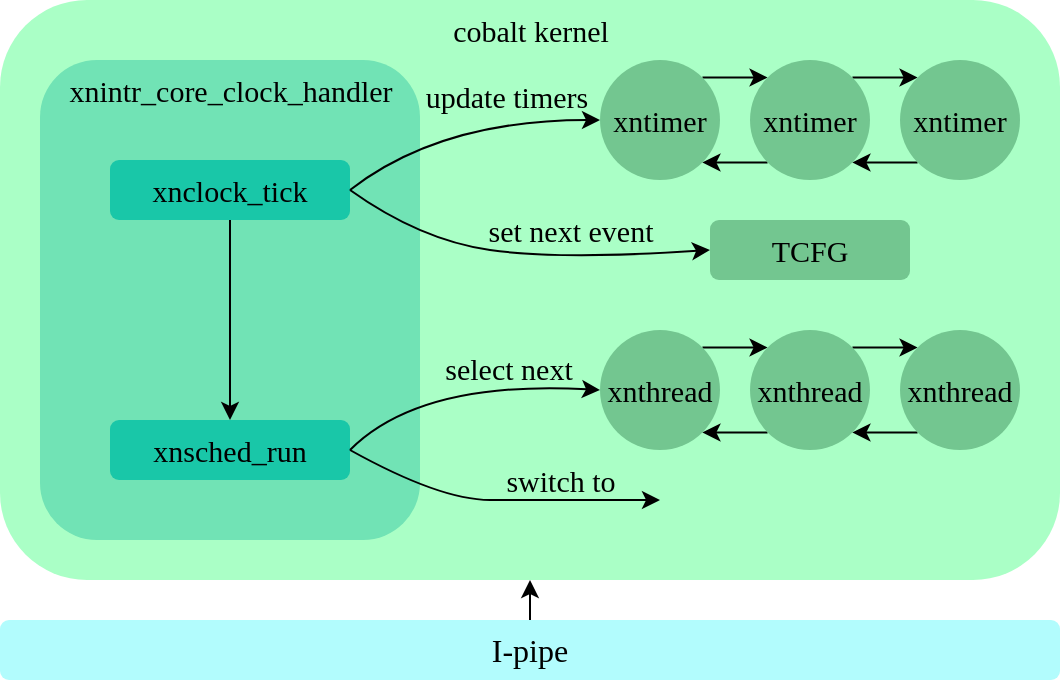 <mxfile scale="1" border="0" disableSvgWarning="true" version="20.8.16" type="device"><diagram id="-jjQkb2CXfaVrQBBxeze" name="Page-1"><mxGraphModel dx="600" dy="378" grid="1" gridSize="10" guides="1" tooltips="1" connect="1" arrows="1" fold="1" page="1" pageScale="1" pageWidth="827" pageHeight="1169" math="0" shadow="0"><root><mxCell id="0"/><mxCell id="1" parent="0"/><mxCell id="NmiBqK4iaCwrHmGQjzTz-57" style="edgeStyle=orthogonalEdgeStyle;rounded=0;orthogonalLoop=1;jettySize=auto;html=1;exitX=0.5;exitY=0;exitDx=0;exitDy=0;entryX=0.5;entryY=1;entryDx=0;entryDy=0;fontFamily=Times New Roman;fontSize=15;" edge="1" parent="1" source="3" target="4"><mxGeometry relative="1" as="geometry"/></mxCell><mxCell id="3" value="I-pipe" style="rounded=1;whiteSpace=wrap;html=1;fontFamily=Times New Roman;fontSize=16;fillColor=#B2FCFD;gradientColor=none;fontStyle=0;strokeColor=none;fontColor=#000000;labelBackgroundColor=none;" parent="1" vertex="1"><mxGeometry x="160" y="900" width="530" height="30" as="geometry"/></mxCell><mxCell id="4" value="" style="rounded=1;whiteSpace=wrap;html=1;fontFamily=Times New Roman;fontSize=16;fillColor=#AAFFC6;gradientColor=none;fontStyle=0;strokeColor=none;fontColor=#000000;labelBackgroundColor=none;" parent="1" vertex="1"><mxGeometry x="160" y="590" width="530" height="290" as="geometry"/></mxCell><mxCell id="NmiBqK4iaCwrHmGQjzTz-20" value="" style="rounded=1;whiteSpace=wrap;html=1;fontFamily=Times New Roman;fontSize=15;fillColor=#71E3B5;strokeColor=none;" vertex="1" parent="1"><mxGeometry x="180" y="620" width="190" height="240" as="geometry"/></mxCell><mxCell id="NmiBqK4iaCwrHmGQjzTz-21" value="cobalt kernel" style="text;html=1;align=center;verticalAlign=middle;resizable=0;points=[];autosize=1;strokeColor=none;fillColor=none;fontSize=15;fontFamily=Times New Roman;" vertex="1" parent="1"><mxGeometry x="375" y="590" width="100" height="30" as="geometry"/></mxCell><mxCell id="NmiBqK4iaCwrHmGQjzTz-22" value="xnintr_core_clock_handler" style="text;html=1;align=center;verticalAlign=middle;resizable=0;points=[];autosize=1;strokeColor=none;fillColor=none;fontSize=15;fontFamily=Times New Roman;" vertex="1" parent="1"><mxGeometry x="180" y="620" width="190" height="30" as="geometry"/></mxCell><mxCell id="NmiBqK4iaCwrHmGQjzTz-59" style="edgeStyle=orthogonalEdgeStyle;rounded=0;orthogonalLoop=1;jettySize=auto;html=1;exitX=0.5;exitY=1;exitDx=0;exitDy=0;entryX=0.5;entryY=0;entryDx=0;entryDy=0;fontFamily=Times New Roman;fontSize=15;" edge="1" parent="1" source="NmiBqK4iaCwrHmGQjzTz-23" target="NmiBqK4iaCwrHmGQjzTz-24"><mxGeometry relative="1" as="geometry"/></mxCell><mxCell id="NmiBqK4iaCwrHmGQjzTz-23" value="xnclock_tick" style="rounded=1;whiteSpace=wrap;html=1;fontFamily=Times New Roman;fontSize=15;fillColor=#19C7A8;strokeColor=none;" vertex="1" parent="1"><mxGeometry x="215" y="670" width="120" height="30" as="geometry"/></mxCell><mxCell id="NmiBqK4iaCwrHmGQjzTz-24" value="xnsched_run" style="rounded=1;whiteSpace=wrap;html=1;fontFamily=Times New Roman;fontSize=15;fillColor=#19C7A8;strokeColor=none;" vertex="1" parent="1"><mxGeometry x="215" y="800" width="120" height="30" as="geometry"/></mxCell><mxCell id="NmiBqK4iaCwrHmGQjzTz-34" style="edgeStyle=orthogonalEdgeStyle;rounded=0;orthogonalLoop=1;jettySize=auto;html=1;exitX=1;exitY=0;exitDx=0;exitDy=0;entryX=0;entryY=0;entryDx=0;entryDy=0;fontFamily=Times New Roman;fontSize=15;" edge="1" parent="1" source="NmiBqK4iaCwrHmGQjzTz-25" target="NmiBqK4iaCwrHmGQjzTz-32"><mxGeometry relative="1" as="geometry"/></mxCell><mxCell id="NmiBqK4iaCwrHmGQjzTz-25" value="xntimer" style="ellipse;whiteSpace=wrap;html=1;aspect=fixed;fontFamily=Times New Roman;fontSize=15;fillColor=#73C690;strokeColor=none;" vertex="1" parent="1"><mxGeometry x="460" y="620" width="60" height="60" as="geometry"/></mxCell><mxCell id="NmiBqK4iaCwrHmGQjzTz-35" style="edgeStyle=orthogonalEdgeStyle;rounded=0;orthogonalLoop=1;jettySize=auto;html=1;exitX=0;exitY=1;exitDx=0;exitDy=0;entryX=1;entryY=1;entryDx=0;entryDy=0;fontFamily=Times New Roman;fontSize=15;" edge="1" parent="1" source="NmiBqK4iaCwrHmGQjzTz-32" target="NmiBqK4iaCwrHmGQjzTz-25"><mxGeometry relative="1" as="geometry"/></mxCell><mxCell id="NmiBqK4iaCwrHmGQjzTz-36" style="edgeStyle=orthogonalEdgeStyle;rounded=0;orthogonalLoop=1;jettySize=auto;html=1;exitX=1;exitY=0;exitDx=0;exitDy=0;entryX=0;entryY=0;entryDx=0;entryDy=0;fontFamily=Times New Roman;fontSize=15;" edge="1" parent="1" source="NmiBqK4iaCwrHmGQjzTz-32" target="NmiBqK4iaCwrHmGQjzTz-33"><mxGeometry relative="1" as="geometry"/></mxCell><mxCell id="NmiBqK4iaCwrHmGQjzTz-32" value="xntimer" style="ellipse;whiteSpace=wrap;html=1;aspect=fixed;fontFamily=Times New Roman;fontSize=15;fillColor=#73C690;strokeColor=none;" vertex="1" parent="1"><mxGeometry x="535" y="620" width="60" height="60" as="geometry"/></mxCell><mxCell id="NmiBqK4iaCwrHmGQjzTz-37" style="edgeStyle=orthogonalEdgeStyle;rounded=0;orthogonalLoop=1;jettySize=auto;html=1;exitX=0;exitY=1;exitDx=0;exitDy=0;entryX=1;entryY=1;entryDx=0;entryDy=0;fontFamily=Times New Roman;fontSize=15;" edge="1" parent="1" source="NmiBqK4iaCwrHmGQjzTz-33" target="NmiBqK4iaCwrHmGQjzTz-32"><mxGeometry relative="1" as="geometry"/></mxCell><mxCell id="NmiBqK4iaCwrHmGQjzTz-33" value="xntimer" style="ellipse;whiteSpace=wrap;html=1;aspect=fixed;fontFamily=Times New Roman;fontSize=15;fillColor=#73C690;strokeColor=none;" vertex="1" parent="1"><mxGeometry x="610" y="620" width="60" height="60" as="geometry"/></mxCell><mxCell id="NmiBqK4iaCwrHmGQjzTz-39" value="" style="curved=1;endArrow=classic;html=1;rounded=0;fontFamily=Times New Roman;fontSize=15;exitX=1;exitY=0.5;exitDx=0;exitDy=0;entryX=0;entryY=0.5;entryDx=0;entryDy=0;" edge="1" parent="1" source="NmiBqK4iaCwrHmGQjzTz-23" target="NmiBqK4iaCwrHmGQjzTz-25"><mxGeometry width="50" height="50" relative="1" as="geometry"><mxPoint x="330" y="650" as="sourcePoint"/><mxPoint x="380" y="600" as="targetPoint"/><Array as="points"><mxPoint x="380" y="650"/></Array></mxGeometry></mxCell><mxCell id="NmiBqK4iaCwrHmGQjzTz-40" value="update timers" style="text;html=1;align=center;verticalAlign=middle;resizable=0;points=[];autosize=1;strokeColor=none;fillColor=none;fontSize=15;fontFamily=Times New Roman;" vertex="1" parent="1"><mxGeometry x="363" y="623" width="100" height="30" as="geometry"/></mxCell><mxCell id="NmiBqK4iaCwrHmGQjzTz-41" value="TCFG" style="whiteSpace=wrap;html=1;fontFamily=Times New Roman;fontSize=15;fillColor=#73C690;strokeColor=none;rounded=1;" vertex="1" parent="1"><mxGeometry x="515" y="700" width="100" height="30" as="geometry"/></mxCell><mxCell id="NmiBqK4iaCwrHmGQjzTz-42" value="" style="curved=1;endArrow=classic;html=1;rounded=0;fontFamily=Times New Roman;fontSize=15;exitX=1;exitY=0.5;exitDx=0;exitDy=0;entryX=0;entryY=0.5;entryDx=0;entryDy=0;" edge="1" parent="1" source="NmiBqK4iaCwrHmGQjzTz-23" target="NmiBqK4iaCwrHmGQjzTz-41"><mxGeometry width="50" height="50" relative="1" as="geometry"><mxPoint x="340" y="670" as="sourcePoint"/><mxPoint x="270" y="640" as="targetPoint"/><Array as="points"><mxPoint x="370" y="710"/><mxPoint x="440" y="720"/></Array></mxGeometry></mxCell><mxCell id="NmiBqK4iaCwrHmGQjzTz-43" value="set next event" style="text;html=1;align=center;verticalAlign=middle;resizable=0;points=[];autosize=1;strokeColor=none;fillColor=none;fontSize=15;fontFamily=Times New Roman;" vertex="1" parent="1"><mxGeometry x="390" y="690" width="110" height="30" as="geometry"/></mxCell><mxCell id="NmiBqK4iaCwrHmGQjzTz-45" style="edgeStyle=orthogonalEdgeStyle;rounded=0;orthogonalLoop=1;jettySize=auto;html=1;exitX=1;exitY=0;exitDx=0;exitDy=0;entryX=0;entryY=0;entryDx=0;entryDy=0;fontFamily=Times New Roman;fontSize=15;" edge="1" parent="1" source="NmiBqK4iaCwrHmGQjzTz-46" target="NmiBqK4iaCwrHmGQjzTz-49"><mxGeometry relative="1" as="geometry"/></mxCell><mxCell id="NmiBqK4iaCwrHmGQjzTz-46" value="xnthread" style="ellipse;whiteSpace=wrap;html=1;aspect=fixed;fontFamily=Times New Roman;fontSize=15;fillColor=#73C690;strokeColor=none;" vertex="1" parent="1"><mxGeometry x="460" y="755" width="60" height="60" as="geometry"/></mxCell><mxCell id="NmiBqK4iaCwrHmGQjzTz-47" style="edgeStyle=orthogonalEdgeStyle;rounded=0;orthogonalLoop=1;jettySize=auto;html=1;exitX=0;exitY=1;exitDx=0;exitDy=0;entryX=1;entryY=1;entryDx=0;entryDy=0;fontFamily=Times New Roman;fontSize=15;" edge="1" parent="1" source="NmiBqK4iaCwrHmGQjzTz-49" target="NmiBqK4iaCwrHmGQjzTz-46"><mxGeometry relative="1" as="geometry"/></mxCell><mxCell id="NmiBqK4iaCwrHmGQjzTz-48" style="edgeStyle=orthogonalEdgeStyle;rounded=0;orthogonalLoop=1;jettySize=auto;html=1;exitX=1;exitY=0;exitDx=0;exitDy=0;entryX=0;entryY=0;entryDx=0;entryDy=0;fontFamily=Times New Roman;fontSize=15;" edge="1" parent="1" source="NmiBqK4iaCwrHmGQjzTz-49" target="NmiBqK4iaCwrHmGQjzTz-51"><mxGeometry relative="1" as="geometry"/></mxCell><mxCell id="NmiBqK4iaCwrHmGQjzTz-49" value="xnthread" style="ellipse;whiteSpace=wrap;html=1;aspect=fixed;fontFamily=Times New Roman;fontSize=15;fillColor=#73C690;strokeColor=none;" vertex="1" parent="1"><mxGeometry x="535" y="755" width="60" height="60" as="geometry"/></mxCell><mxCell id="NmiBqK4iaCwrHmGQjzTz-50" style="edgeStyle=orthogonalEdgeStyle;rounded=0;orthogonalLoop=1;jettySize=auto;html=1;exitX=0;exitY=1;exitDx=0;exitDy=0;entryX=1;entryY=1;entryDx=0;entryDy=0;fontFamily=Times New Roman;fontSize=15;" edge="1" parent="1" source="NmiBqK4iaCwrHmGQjzTz-51" target="NmiBqK4iaCwrHmGQjzTz-49"><mxGeometry relative="1" as="geometry"/></mxCell><mxCell id="NmiBqK4iaCwrHmGQjzTz-51" value="xnthread" style="ellipse;whiteSpace=wrap;html=1;aspect=fixed;fontFamily=Times New Roman;fontSize=15;fillColor=#73C690;strokeColor=none;" vertex="1" parent="1"><mxGeometry x="610" y="755" width="60" height="60" as="geometry"/></mxCell><mxCell id="NmiBqK4iaCwrHmGQjzTz-52" value="" style="curved=1;endArrow=classic;html=1;rounded=0;fontFamily=Times New Roman;fontSize=15;exitX=1;exitY=0.5;exitDx=0;exitDy=0;entryX=0;entryY=0.5;entryDx=0;entryDy=0;" edge="1" parent="1" source="NmiBqK4iaCwrHmGQjzTz-24" target="NmiBqK4iaCwrHmGQjzTz-46"><mxGeometry width="50" height="50" relative="1" as="geometry"><mxPoint x="430" y="810" as="sourcePoint"/><mxPoint x="480" y="760" as="targetPoint"/><Array as="points"><mxPoint x="370" y="780"/></Array></mxGeometry></mxCell><mxCell id="NmiBqK4iaCwrHmGQjzTz-53" value="select next" style="text;html=1;align=center;verticalAlign=middle;resizable=0;points=[];autosize=1;strokeColor=none;fillColor=none;fontSize=15;fontFamily=Times New Roman;" vertex="1" parent="1"><mxGeometry x="369" y="759" width="90" height="30" as="geometry"/></mxCell><mxCell id="NmiBqK4iaCwrHmGQjzTz-54" value="" style="curved=1;endArrow=classic;html=1;rounded=0;fontFamily=Times New Roman;fontSize=15;exitX=1;exitY=0.5;exitDx=0;exitDy=0;" edge="1" parent="1" source="NmiBqK4iaCwrHmGQjzTz-24"><mxGeometry width="50" height="50" relative="1" as="geometry"><mxPoint x="430" y="840" as="sourcePoint"/><mxPoint x="490" y="840" as="targetPoint"/><Array as="points"><mxPoint x="380" y="840"/><mxPoint x="430" y="840"/></Array></mxGeometry></mxCell><mxCell id="NmiBqK4iaCwrHmGQjzTz-55" value="switch to" style="text;html=1;align=center;verticalAlign=middle;resizable=0;points=[];autosize=1;strokeColor=none;fillColor=none;fontSize=15;fontFamily=Times New Roman;" vertex="1" parent="1"><mxGeometry x="400" y="815" width="80" height="30" as="geometry"/></mxCell></root></mxGraphModel></diagram></mxfile>